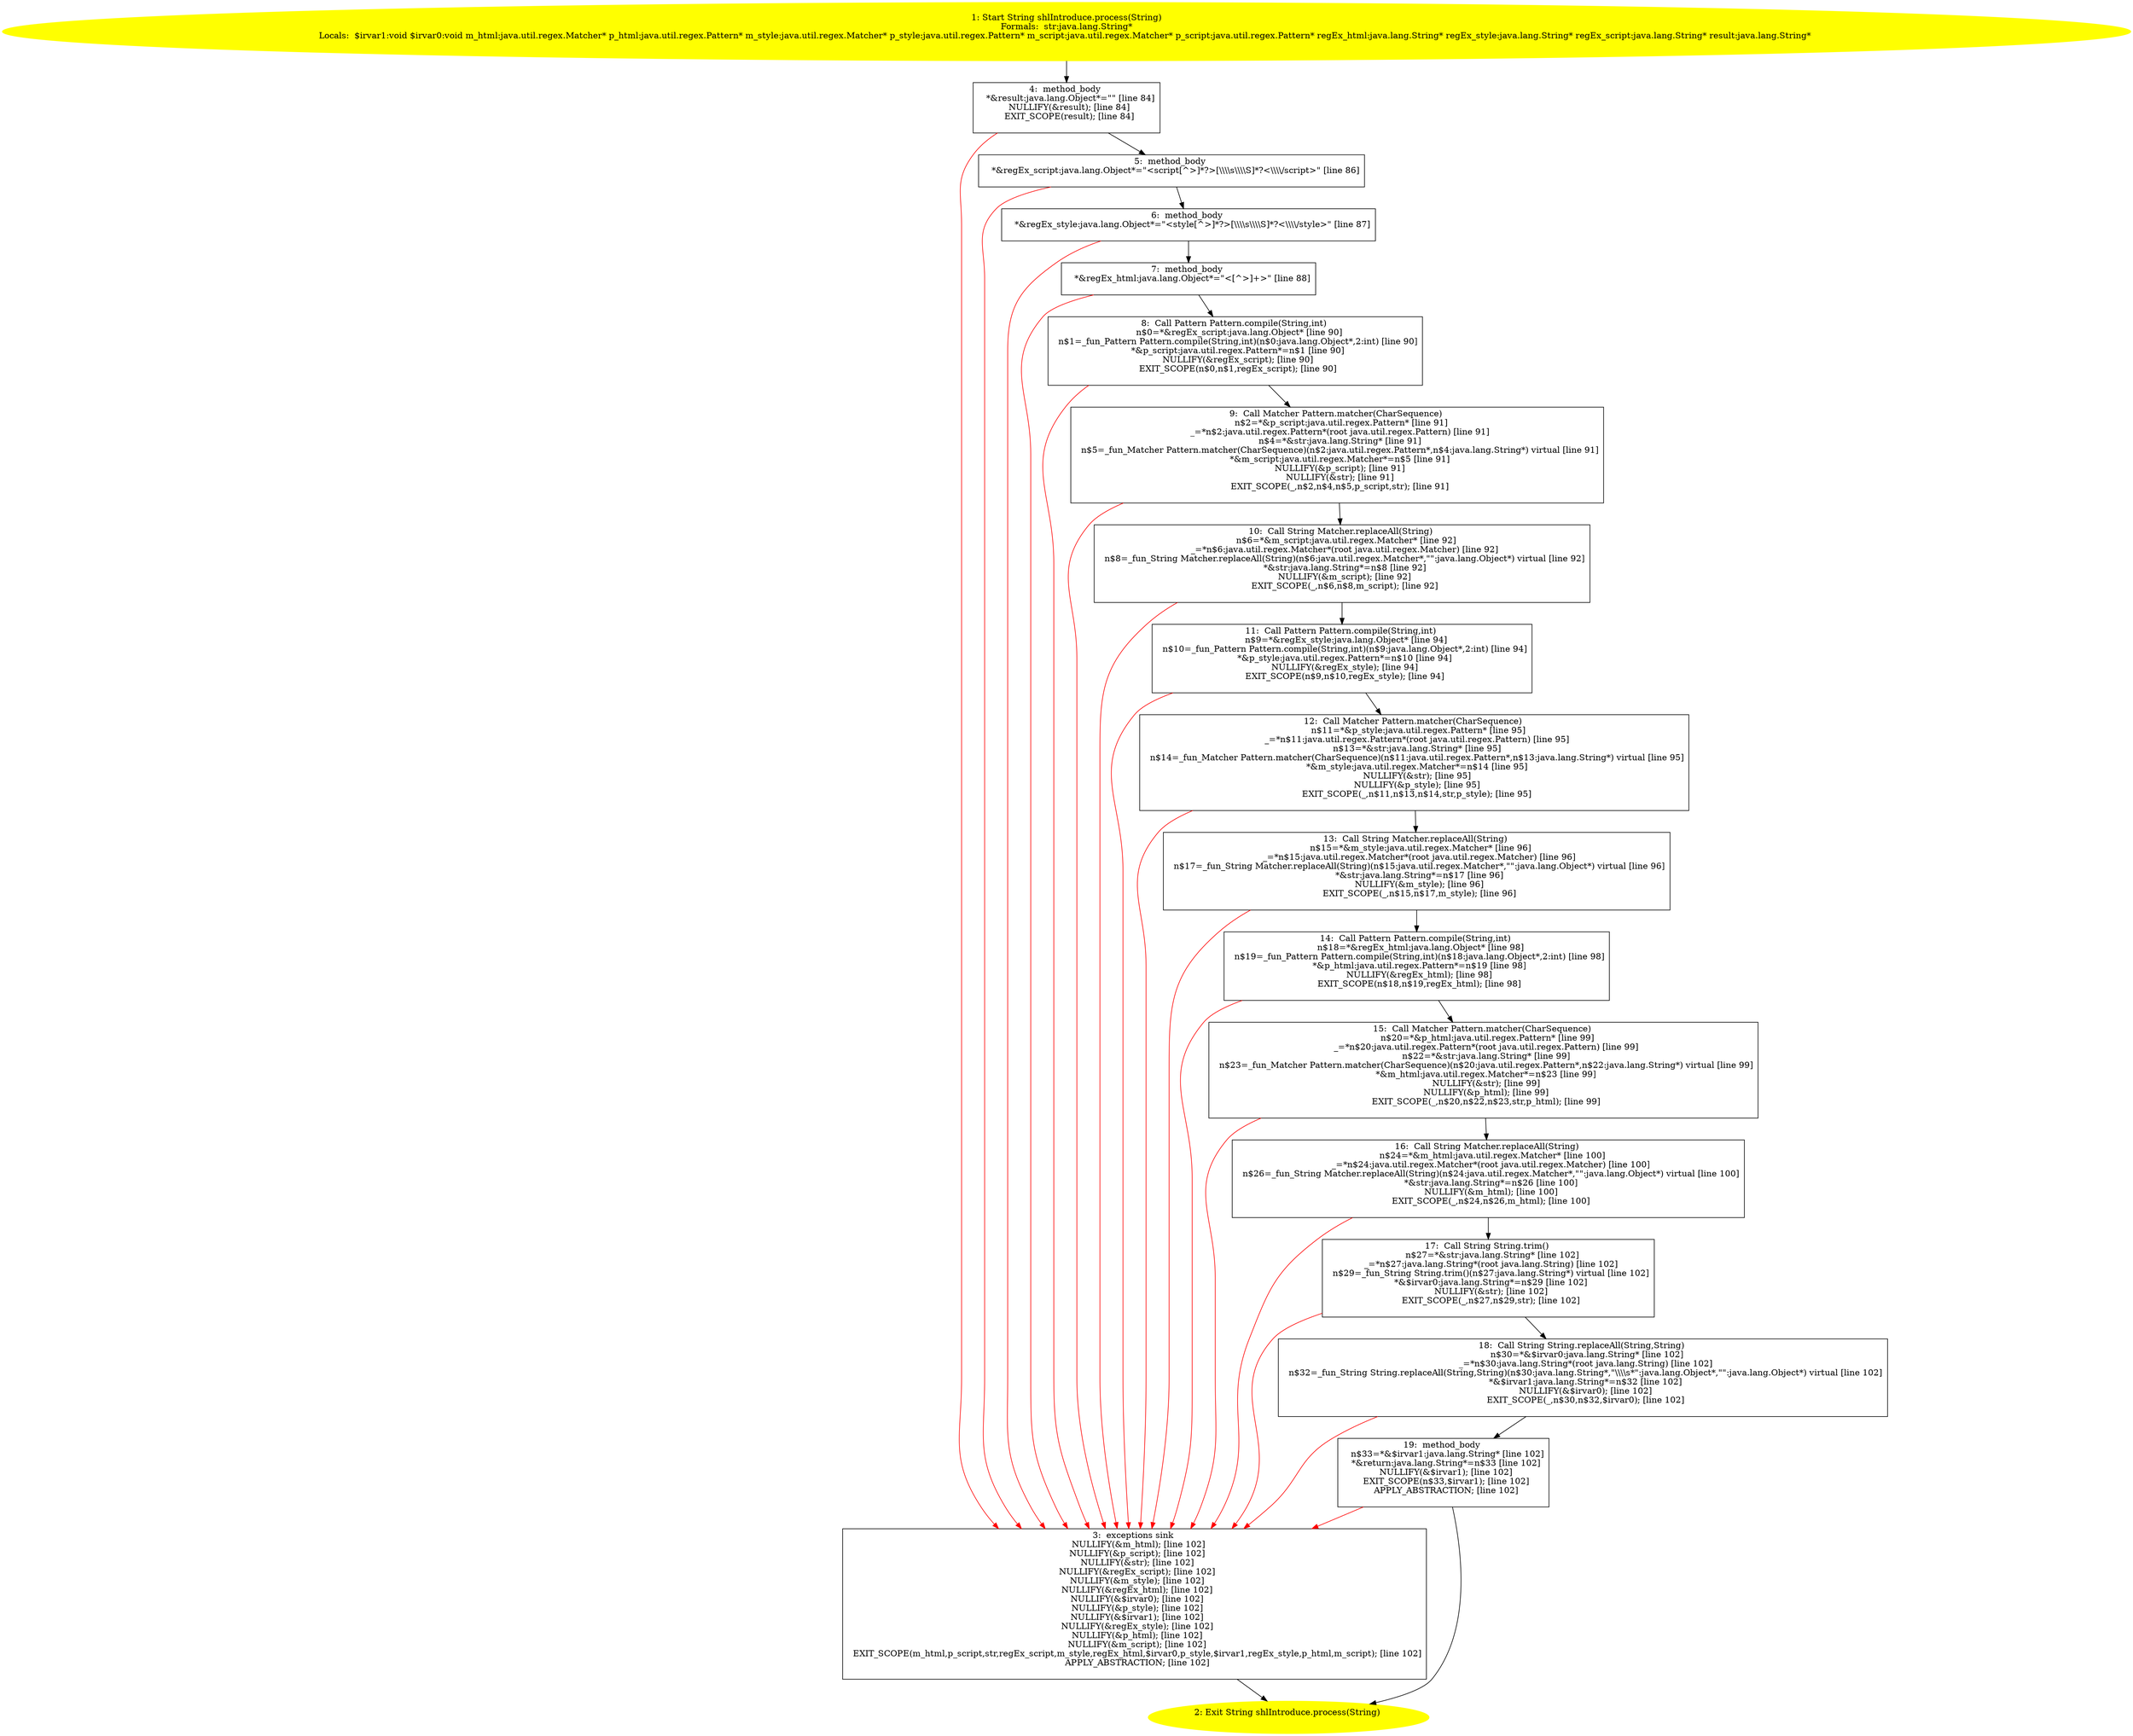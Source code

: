 /* @generated */
digraph cfg {
"com.dulishuo.zhongyingwang.shlIntroduce.process(java.lang.String):java.lang.String.35ebeb0eae094037002d8a64770e1b91_1" [label="1: Start String shlIntroduce.process(String)\nFormals:  str:java.lang.String*\nLocals:  $irvar1:void $irvar0:void m_html:java.util.regex.Matcher* p_html:java.util.regex.Pattern* m_style:java.util.regex.Matcher* p_style:java.util.regex.Pattern* m_script:java.util.regex.Matcher* p_script:java.util.regex.Pattern* regEx_html:java.lang.String* regEx_style:java.lang.String* regEx_script:java.lang.String* result:java.lang.String* \n  " color=yellow style=filled]
	

	 "com.dulishuo.zhongyingwang.shlIntroduce.process(java.lang.String):java.lang.String.35ebeb0eae094037002d8a64770e1b91_1" -> "com.dulishuo.zhongyingwang.shlIntroduce.process(java.lang.String):java.lang.String.35ebeb0eae094037002d8a64770e1b91_4" ;
"com.dulishuo.zhongyingwang.shlIntroduce.process(java.lang.String):java.lang.String.35ebeb0eae094037002d8a64770e1b91_2" [label="2: Exit String shlIntroduce.process(String) \n  " color=yellow style=filled]
	

"com.dulishuo.zhongyingwang.shlIntroduce.process(java.lang.String):java.lang.String.35ebeb0eae094037002d8a64770e1b91_3" [label="3:  exceptions sink \n   NULLIFY(&m_html); [line 102]\n  NULLIFY(&p_script); [line 102]\n  NULLIFY(&str); [line 102]\n  NULLIFY(&regEx_script); [line 102]\n  NULLIFY(&m_style); [line 102]\n  NULLIFY(&regEx_html); [line 102]\n  NULLIFY(&$irvar0); [line 102]\n  NULLIFY(&p_style); [line 102]\n  NULLIFY(&$irvar1); [line 102]\n  NULLIFY(&regEx_style); [line 102]\n  NULLIFY(&p_html); [line 102]\n  NULLIFY(&m_script); [line 102]\n  EXIT_SCOPE(m_html,p_script,str,regEx_script,m_style,regEx_html,$irvar0,p_style,$irvar1,regEx_style,p_html,m_script); [line 102]\n  APPLY_ABSTRACTION; [line 102]\n " shape="box"]
	

	 "com.dulishuo.zhongyingwang.shlIntroduce.process(java.lang.String):java.lang.String.35ebeb0eae094037002d8a64770e1b91_3" -> "com.dulishuo.zhongyingwang.shlIntroduce.process(java.lang.String):java.lang.String.35ebeb0eae094037002d8a64770e1b91_2" ;
"com.dulishuo.zhongyingwang.shlIntroduce.process(java.lang.String):java.lang.String.35ebeb0eae094037002d8a64770e1b91_4" [label="4:  method_body \n   *&result:java.lang.Object*=\"\" [line 84]\n  NULLIFY(&result); [line 84]\n  EXIT_SCOPE(result); [line 84]\n " shape="box"]
	

	 "com.dulishuo.zhongyingwang.shlIntroduce.process(java.lang.String):java.lang.String.35ebeb0eae094037002d8a64770e1b91_4" -> "com.dulishuo.zhongyingwang.shlIntroduce.process(java.lang.String):java.lang.String.35ebeb0eae094037002d8a64770e1b91_5" ;
	 "com.dulishuo.zhongyingwang.shlIntroduce.process(java.lang.String):java.lang.String.35ebeb0eae094037002d8a64770e1b91_4" -> "com.dulishuo.zhongyingwang.shlIntroduce.process(java.lang.String):java.lang.String.35ebeb0eae094037002d8a64770e1b91_3" [color="red" ];
"com.dulishuo.zhongyingwang.shlIntroduce.process(java.lang.String):java.lang.String.35ebeb0eae094037002d8a64770e1b91_5" [label="5:  method_body \n   *&regEx_script:java.lang.Object*=\"<script[^>]*?>[\\\\\\\\s\\\\\\\\S]*?<\\\\\\\\/script>\" [line 86]\n " shape="box"]
	

	 "com.dulishuo.zhongyingwang.shlIntroduce.process(java.lang.String):java.lang.String.35ebeb0eae094037002d8a64770e1b91_5" -> "com.dulishuo.zhongyingwang.shlIntroduce.process(java.lang.String):java.lang.String.35ebeb0eae094037002d8a64770e1b91_6" ;
	 "com.dulishuo.zhongyingwang.shlIntroduce.process(java.lang.String):java.lang.String.35ebeb0eae094037002d8a64770e1b91_5" -> "com.dulishuo.zhongyingwang.shlIntroduce.process(java.lang.String):java.lang.String.35ebeb0eae094037002d8a64770e1b91_3" [color="red" ];
"com.dulishuo.zhongyingwang.shlIntroduce.process(java.lang.String):java.lang.String.35ebeb0eae094037002d8a64770e1b91_6" [label="6:  method_body \n   *&regEx_style:java.lang.Object*=\"<style[^>]*?>[\\\\\\\\s\\\\\\\\S]*?<\\\\\\\\/style>\" [line 87]\n " shape="box"]
	

	 "com.dulishuo.zhongyingwang.shlIntroduce.process(java.lang.String):java.lang.String.35ebeb0eae094037002d8a64770e1b91_6" -> "com.dulishuo.zhongyingwang.shlIntroduce.process(java.lang.String):java.lang.String.35ebeb0eae094037002d8a64770e1b91_7" ;
	 "com.dulishuo.zhongyingwang.shlIntroduce.process(java.lang.String):java.lang.String.35ebeb0eae094037002d8a64770e1b91_6" -> "com.dulishuo.zhongyingwang.shlIntroduce.process(java.lang.String):java.lang.String.35ebeb0eae094037002d8a64770e1b91_3" [color="red" ];
"com.dulishuo.zhongyingwang.shlIntroduce.process(java.lang.String):java.lang.String.35ebeb0eae094037002d8a64770e1b91_7" [label="7:  method_body \n   *&regEx_html:java.lang.Object*=\"<[^>]+>\" [line 88]\n " shape="box"]
	

	 "com.dulishuo.zhongyingwang.shlIntroduce.process(java.lang.String):java.lang.String.35ebeb0eae094037002d8a64770e1b91_7" -> "com.dulishuo.zhongyingwang.shlIntroduce.process(java.lang.String):java.lang.String.35ebeb0eae094037002d8a64770e1b91_8" ;
	 "com.dulishuo.zhongyingwang.shlIntroduce.process(java.lang.String):java.lang.String.35ebeb0eae094037002d8a64770e1b91_7" -> "com.dulishuo.zhongyingwang.shlIntroduce.process(java.lang.String):java.lang.String.35ebeb0eae094037002d8a64770e1b91_3" [color="red" ];
"com.dulishuo.zhongyingwang.shlIntroduce.process(java.lang.String):java.lang.String.35ebeb0eae094037002d8a64770e1b91_8" [label="8:  Call Pattern Pattern.compile(String,int) \n   n$0=*&regEx_script:java.lang.Object* [line 90]\n  n$1=_fun_Pattern Pattern.compile(String,int)(n$0:java.lang.Object*,2:int) [line 90]\n  *&p_script:java.util.regex.Pattern*=n$1 [line 90]\n  NULLIFY(&regEx_script); [line 90]\n  EXIT_SCOPE(n$0,n$1,regEx_script); [line 90]\n " shape="box"]
	

	 "com.dulishuo.zhongyingwang.shlIntroduce.process(java.lang.String):java.lang.String.35ebeb0eae094037002d8a64770e1b91_8" -> "com.dulishuo.zhongyingwang.shlIntroduce.process(java.lang.String):java.lang.String.35ebeb0eae094037002d8a64770e1b91_9" ;
	 "com.dulishuo.zhongyingwang.shlIntroduce.process(java.lang.String):java.lang.String.35ebeb0eae094037002d8a64770e1b91_8" -> "com.dulishuo.zhongyingwang.shlIntroduce.process(java.lang.String):java.lang.String.35ebeb0eae094037002d8a64770e1b91_3" [color="red" ];
"com.dulishuo.zhongyingwang.shlIntroduce.process(java.lang.String):java.lang.String.35ebeb0eae094037002d8a64770e1b91_9" [label="9:  Call Matcher Pattern.matcher(CharSequence) \n   n$2=*&p_script:java.util.regex.Pattern* [line 91]\n  _=*n$2:java.util.regex.Pattern*(root java.util.regex.Pattern) [line 91]\n  n$4=*&str:java.lang.String* [line 91]\n  n$5=_fun_Matcher Pattern.matcher(CharSequence)(n$2:java.util.regex.Pattern*,n$4:java.lang.String*) virtual [line 91]\n  *&m_script:java.util.regex.Matcher*=n$5 [line 91]\n  NULLIFY(&p_script); [line 91]\n  NULLIFY(&str); [line 91]\n  EXIT_SCOPE(_,n$2,n$4,n$5,p_script,str); [line 91]\n " shape="box"]
	

	 "com.dulishuo.zhongyingwang.shlIntroduce.process(java.lang.String):java.lang.String.35ebeb0eae094037002d8a64770e1b91_9" -> "com.dulishuo.zhongyingwang.shlIntroduce.process(java.lang.String):java.lang.String.35ebeb0eae094037002d8a64770e1b91_10" ;
	 "com.dulishuo.zhongyingwang.shlIntroduce.process(java.lang.String):java.lang.String.35ebeb0eae094037002d8a64770e1b91_9" -> "com.dulishuo.zhongyingwang.shlIntroduce.process(java.lang.String):java.lang.String.35ebeb0eae094037002d8a64770e1b91_3" [color="red" ];
"com.dulishuo.zhongyingwang.shlIntroduce.process(java.lang.String):java.lang.String.35ebeb0eae094037002d8a64770e1b91_10" [label="10:  Call String Matcher.replaceAll(String) \n   n$6=*&m_script:java.util.regex.Matcher* [line 92]\n  _=*n$6:java.util.regex.Matcher*(root java.util.regex.Matcher) [line 92]\n  n$8=_fun_String Matcher.replaceAll(String)(n$6:java.util.regex.Matcher*,\"\":java.lang.Object*) virtual [line 92]\n  *&str:java.lang.String*=n$8 [line 92]\n  NULLIFY(&m_script); [line 92]\n  EXIT_SCOPE(_,n$6,n$8,m_script); [line 92]\n " shape="box"]
	

	 "com.dulishuo.zhongyingwang.shlIntroduce.process(java.lang.String):java.lang.String.35ebeb0eae094037002d8a64770e1b91_10" -> "com.dulishuo.zhongyingwang.shlIntroduce.process(java.lang.String):java.lang.String.35ebeb0eae094037002d8a64770e1b91_11" ;
	 "com.dulishuo.zhongyingwang.shlIntroduce.process(java.lang.String):java.lang.String.35ebeb0eae094037002d8a64770e1b91_10" -> "com.dulishuo.zhongyingwang.shlIntroduce.process(java.lang.String):java.lang.String.35ebeb0eae094037002d8a64770e1b91_3" [color="red" ];
"com.dulishuo.zhongyingwang.shlIntroduce.process(java.lang.String):java.lang.String.35ebeb0eae094037002d8a64770e1b91_11" [label="11:  Call Pattern Pattern.compile(String,int) \n   n$9=*&regEx_style:java.lang.Object* [line 94]\n  n$10=_fun_Pattern Pattern.compile(String,int)(n$9:java.lang.Object*,2:int) [line 94]\n  *&p_style:java.util.regex.Pattern*=n$10 [line 94]\n  NULLIFY(&regEx_style); [line 94]\n  EXIT_SCOPE(n$9,n$10,regEx_style); [line 94]\n " shape="box"]
	

	 "com.dulishuo.zhongyingwang.shlIntroduce.process(java.lang.String):java.lang.String.35ebeb0eae094037002d8a64770e1b91_11" -> "com.dulishuo.zhongyingwang.shlIntroduce.process(java.lang.String):java.lang.String.35ebeb0eae094037002d8a64770e1b91_12" ;
	 "com.dulishuo.zhongyingwang.shlIntroduce.process(java.lang.String):java.lang.String.35ebeb0eae094037002d8a64770e1b91_11" -> "com.dulishuo.zhongyingwang.shlIntroduce.process(java.lang.String):java.lang.String.35ebeb0eae094037002d8a64770e1b91_3" [color="red" ];
"com.dulishuo.zhongyingwang.shlIntroduce.process(java.lang.String):java.lang.String.35ebeb0eae094037002d8a64770e1b91_12" [label="12:  Call Matcher Pattern.matcher(CharSequence) \n   n$11=*&p_style:java.util.regex.Pattern* [line 95]\n  _=*n$11:java.util.regex.Pattern*(root java.util.regex.Pattern) [line 95]\n  n$13=*&str:java.lang.String* [line 95]\n  n$14=_fun_Matcher Pattern.matcher(CharSequence)(n$11:java.util.regex.Pattern*,n$13:java.lang.String*) virtual [line 95]\n  *&m_style:java.util.regex.Matcher*=n$14 [line 95]\n  NULLIFY(&str); [line 95]\n  NULLIFY(&p_style); [line 95]\n  EXIT_SCOPE(_,n$11,n$13,n$14,str,p_style); [line 95]\n " shape="box"]
	

	 "com.dulishuo.zhongyingwang.shlIntroduce.process(java.lang.String):java.lang.String.35ebeb0eae094037002d8a64770e1b91_12" -> "com.dulishuo.zhongyingwang.shlIntroduce.process(java.lang.String):java.lang.String.35ebeb0eae094037002d8a64770e1b91_13" ;
	 "com.dulishuo.zhongyingwang.shlIntroduce.process(java.lang.String):java.lang.String.35ebeb0eae094037002d8a64770e1b91_12" -> "com.dulishuo.zhongyingwang.shlIntroduce.process(java.lang.String):java.lang.String.35ebeb0eae094037002d8a64770e1b91_3" [color="red" ];
"com.dulishuo.zhongyingwang.shlIntroduce.process(java.lang.String):java.lang.String.35ebeb0eae094037002d8a64770e1b91_13" [label="13:  Call String Matcher.replaceAll(String) \n   n$15=*&m_style:java.util.regex.Matcher* [line 96]\n  _=*n$15:java.util.regex.Matcher*(root java.util.regex.Matcher) [line 96]\n  n$17=_fun_String Matcher.replaceAll(String)(n$15:java.util.regex.Matcher*,\"\":java.lang.Object*) virtual [line 96]\n  *&str:java.lang.String*=n$17 [line 96]\n  NULLIFY(&m_style); [line 96]\n  EXIT_SCOPE(_,n$15,n$17,m_style); [line 96]\n " shape="box"]
	

	 "com.dulishuo.zhongyingwang.shlIntroduce.process(java.lang.String):java.lang.String.35ebeb0eae094037002d8a64770e1b91_13" -> "com.dulishuo.zhongyingwang.shlIntroduce.process(java.lang.String):java.lang.String.35ebeb0eae094037002d8a64770e1b91_14" ;
	 "com.dulishuo.zhongyingwang.shlIntroduce.process(java.lang.String):java.lang.String.35ebeb0eae094037002d8a64770e1b91_13" -> "com.dulishuo.zhongyingwang.shlIntroduce.process(java.lang.String):java.lang.String.35ebeb0eae094037002d8a64770e1b91_3" [color="red" ];
"com.dulishuo.zhongyingwang.shlIntroduce.process(java.lang.String):java.lang.String.35ebeb0eae094037002d8a64770e1b91_14" [label="14:  Call Pattern Pattern.compile(String,int) \n   n$18=*&regEx_html:java.lang.Object* [line 98]\n  n$19=_fun_Pattern Pattern.compile(String,int)(n$18:java.lang.Object*,2:int) [line 98]\n  *&p_html:java.util.regex.Pattern*=n$19 [line 98]\n  NULLIFY(&regEx_html); [line 98]\n  EXIT_SCOPE(n$18,n$19,regEx_html); [line 98]\n " shape="box"]
	

	 "com.dulishuo.zhongyingwang.shlIntroduce.process(java.lang.String):java.lang.String.35ebeb0eae094037002d8a64770e1b91_14" -> "com.dulishuo.zhongyingwang.shlIntroduce.process(java.lang.String):java.lang.String.35ebeb0eae094037002d8a64770e1b91_15" ;
	 "com.dulishuo.zhongyingwang.shlIntroduce.process(java.lang.String):java.lang.String.35ebeb0eae094037002d8a64770e1b91_14" -> "com.dulishuo.zhongyingwang.shlIntroduce.process(java.lang.String):java.lang.String.35ebeb0eae094037002d8a64770e1b91_3" [color="red" ];
"com.dulishuo.zhongyingwang.shlIntroduce.process(java.lang.String):java.lang.String.35ebeb0eae094037002d8a64770e1b91_15" [label="15:  Call Matcher Pattern.matcher(CharSequence) \n   n$20=*&p_html:java.util.regex.Pattern* [line 99]\n  _=*n$20:java.util.regex.Pattern*(root java.util.regex.Pattern) [line 99]\n  n$22=*&str:java.lang.String* [line 99]\n  n$23=_fun_Matcher Pattern.matcher(CharSequence)(n$20:java.util.regex.Pattern*,n$22:java.lang.String*) virtual [line 99]\n  *&m_html:java.util.regex.Matcher*=n$23 [line 99]\n  NULLIFY(&str); [line 99]\n  NULLIFY(&p_html); [line 99]\n  EXIT_SCOPE(_,n$20,n$22,n$23,str,p_html); [line 99]\n " shape="box"]
	

	 "com.dulishuo.zhongyingwang.shlIntroduce.process(java.lang.String):java.lang.String.35ebeb0eae094037002d8a64770e1b91_15" -> "com.dulishuo.zhongyingwang.shlIntroduce.process(java.lang.String):java.lang.String.35ebeb0eae094037002d8a64770e1b91_16" ;
	 "com.dulishuo.zhongyingwang.shlIntroduce.process(java.lang.String):java.lang.String.35ebeb0eae094037002d8a64770e1b91_15" -> "com.dulishuo.zhongyingwang.shlIntroduce.process(java.lang.String):java.lang.String.35ebeb0eae094037002d8a64770e1b91_3" [color="red" ];
"com.dulishuo.zhongyingwang.shlIntroduce.process(java.lang.String):java.lang.String.35ebeb0eae094037002d8a64770e1b91_16" [label="16:  Call String Matcher.replaceAll(String) \n   n$24=*&m_html:java.util.regex.Matcher* [line 100]\n  _=*n$24:java.util.regex.Matcher*(root java.util.regex.Matcher) [line 100]\n  n$26=_fun_String Matcher.replaceAll(String)(n$24:java.util.regex.Matcher*,\"\":java.lang.Object*) virtual [line 100]\n  *&str:java.lang.String*=n$26 [line 100]\n  NULLIFY(&m_html); [line 100]\n  EXIT_SCOPE(_,n$24,n$26,m_html); [line 100]\n " shape="box"]
	

	 "com.dulishuo.zhongyingwang.shlIntroduce.process(java.lang.String):java.lang.String.35ebeb0eae094037002d8a64770e1b91_16" -> "com.dulishuo.zhongyingwang.shlIntroduce.process(java.lang.String):java.lang.String.35ebeb0eae094037002d8a64770e1b91_17" ;
	 "com.dulishuo.zhongyingwang.shlIntroduce.process(java.lang.String):java.lang.String.35ebeb0eae094037002d8a64770e1b91_16" -> "com.dulishuo.zhongyingwang.shlIntroduce.process(java.lang.String):java.lang.String.35ebeb0eae094037002d8a64770e1b91_3" [color="red" ];
"com.dulishuo.zhongyingwang.shlIntroduce.process(java.lang.String):java.lang.String.35ebeb0eae094037002d8a64770e1b91_17" [label="17:  Call String String.trim() \n   n$27=*&str:java.lang.String* [line 102]\n  _=*n$27:java.lang.String*(root java.lang.String) [line 102]\n  n$29=_fun_String String.trim()(n$27:java.lang.String*) virtual [line 102]\n  *&$irvar0:java.lang.String*=n$29 [line 102]\n  NULLIFY(&str); [line 102]\n  EXIT_SCOPE(_,n$27,n$29,str); [line 102]\n " shape="box"]
	

	 "com.dulishuo.zhongyingwang.shlIntroduce.process(java.lang.String):java.lang.String.35ebeb0eae094037002d8a64770e1b91_17" -> "com.dulishuo.zhongyingwang.shlIntroduce.process(java.lang.String):java.lang.String.35ebeb0eae094037002d8a64770e1b91_18" ;
	 "com.dulishuo.zhongyingwang.shlIntroduce.process(java.lang.String):java.lang.String.35ebeb0eae094037002d8a64770e1b91_17" -> "com.dulishuo.zhongyingwang.shlIntroduce.process(java.lang.String):java.lang.String.35ebeb0eae094037002d8a64770e1b91_3" [color="red" ];
"com.dulishuo.zhongyingwang.shlIntroduce.process(java.lang.String):java.lang.String.35ebeb0eae094037002d8a64770e1b91_18" [label="18:  Call String String.replaceAll(String,String) \n   n$30=*&$irvar0:java.lang.String* [line 102]\n  _=*n$30:java.lang.String*(root java.lang.String) [line 102]\n  n$32=_fun_String String.replaceAll(String,String)(n$30:java.lang.String*,\"\\\\\\\\s*\":java.lang.Object*,\"\":java.lang.Object*) virtual [line 102]\n  *&$irvar1:java.lang.String*=n$32 [line 102]\n  NULLIFY(&$irvar0); [line 102]\n  EXIT_SCOPE(_,n$30,n$32,$irvar0); [line 102]\n " shape="box"]
	

	 "com.dulishuo.zhongyingwang.shlIntroduce.process(java.lang.String):java.lang.String.35ebeb0eae094037002d8a64770e1b91_18" -> "com.dulishuo.zhongyingwang.shlIntroduce.process(java.lang.String):java.lang.String.35ebeb0eae094037002d8a64770e1b91_19" ;
	 "com.dulishuo.zhongyingwang.shlIntroduce.process(java.lang.String):java.lang.String.35ebeb0eae094037002d8a64770e1b91_18" -> "com.dulishuo.zhongyingwang.shlIntroduce.process(java.lang.String):java.lang.String.35ebeb0eae094037002d8a64770e1b91_3" [color="red" ];
"com.dulishuo.zhongyingwang.shlIntroduce.process(java.lang.String):java.lang.String.35ebeb0eae094037002d8a64770e1b91_19" [label="19:  method_body \n   n$33=*&$irvar1:java.lang.String* [line 102]\n  *&return:java.lang.String*=n$33 [line 102]\n  NULLIFY(&$irvar1); [line 102]\n  EXIT_SCOPE(n$33,$irvar1); [line 102]\n  APPLY_ABSTRACTION; [line 102]\n " shape="box"]
	

	 "com.dulishuo.zhongyingwang.shlIntroduce.process(java.lang.String):java.lang.String.35ebeb0eae094037002d8a64770e1b91_19" -> "com.dulishuo.zhongyingwang.shlIntroduce.process(java.lang.String):java.lang.String.35ebeb0eae094037002d8a64770e1b91_2" ;
	 "com.dulishuo.zhongyingwang.shlIntroduce.process(java.lang.String):java.lang.String.35ebeb0eae094037002d8a64770e1b91_19" -> "com.dulishuo.zhongyingwang.shlIntroduce.process(java.lang.String):java.lang.String.35ebeb0eae094037002d8a64770e1b91_3" [color="red" ];
}
